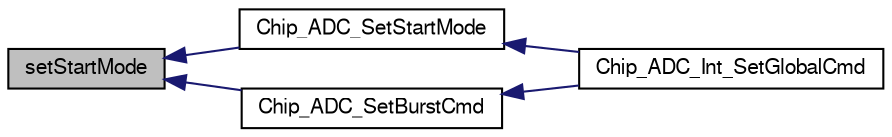 digraph "setStartMode"
{
  edge [fontname="FreeSans",fontsize="10",labelfontname="FreeSans",labelfontsize="10"];
  node [fontname="FreeSans",fontsize="10",shape=record];
  rankdir="LR";
  Node1 [label="setStartMode",height=0.2,width=0.4,color="black", fillcolor="grey75", style="filled", fontcolor="black"];
  Node1 -> Node2 [dir="back",color="midnightblue",fontsize="10",style="solid"];
  Node2 [label="Chip_ADC_SetStartMode",height=0.2,width=0.4,color="black", fillcolor="white", style="filled",URL="$group__ADC__17XX__40XX.html#ga951b5b680e4d3be64c83fc6e1caf644d",tooltip="Select the mode starting the AD conversion. "];
  Node2 -> Node3 [dir="back",color="midnightblue",fontsize="10",style="solid"];
  Node3 [label="Chip_ADC_Int_SetGlobalCmd",height=0.2,width=0.4,color="black", fillcolor="white", style="filled",URL="$group__ADC__17XX__40XX.html#gafa58ed3d91229dfcc78a5fc05dd4221b",tooltip="Enable/Disable global interrupt for ADC channel. "];
  Node1 -> Node4 [dir="back",color="midnightblue",fontsize="10",style="solid"];
  Node4 [label="Chip_ADC_SetBurstCmd",height=0.2,width=0.4,color="black", fillcolor="white", style="filled",URL="$group__ADC__17XX__40XX.html#gaa9890ccee17bea824b2af26e5bb2f1d6",tooltip="Enable burst mode. "];
  Node4 -> Node3 [dir="back",color="midnightblue",fontsize="10",style="solid"];
}
